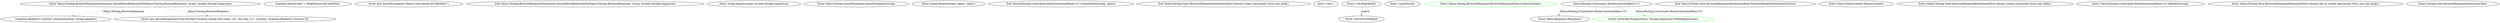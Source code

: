 digraph  {
n0 [cluster="Nancy.Testing.BrowserResponseExtensions.ShouldHaveRedirectedTo(Nancy.Testing.BrowserResponse, string, System.StringComparison)", label="Entry Nancy.Testing.BrowserResponseExtensions.ShouldHaveRedirectedTo(Nancy.Testing.BrowserResponse, string, System.StringComparison)", span="15-15"];
n1 [cluster="Nancy.Testing.BrowserResponseExtensions.ShouldHaveRedirectedTo(Nancy.Testing.BrowserResponse, string, System.StringComparison)", label="response.StatusCode != HttpStatusCode.SeeOther", span="17-17"];
n3 [cluster="Nancy.Testing.BrowserResponseExtensions.ShouldHaveRedirectedTo(Nancy.Testing.BrowserResponse, string, System.StringComparison)", label="!response.Headers[''Location''].Equals(location, stringComparer)", span="22-22"];
n4 [cluster="Nancy.Testing.BrowserResponseExtensions.ShouldHaveRedirectedTo(Nancy.Testing.BrowserResponse, string, System.StringComparison)", label="throw new AssertException(String.Format(''Location should have been: {0}, but was {1}'', location, response.Headers[''Location'']));", span="24-24"];
n2 [cluster="Nancy.Testing.BrowserResponseExtensions.ShouldHaveRedirectedTo(Nancy.Testing.BrowserResponse, string, System.StringComparison)", label="throw new AssertException(''Status code should be SeeOther'');", span="19-19"];
n5 [cluster="Nancy.Testing.BrowserResponseExtensions.ShouldHaveRedirectedTo(Nancy.Testing.BrowserResponse, string, System.StringComparison)", label="Exit Nancy.Testing.BrowserResponseExtensions.ShouldHaveRedirectedTo(Nancy.Testing.BrowserResponse, string, System.StringComparison)", span="15-15"];
n7 [cluster="string.Equals(string, System.StringComparison)", label="Entry string.Equals(string, System.StringComparison)", span="0-0"];
n6 [cluster="Nancy.Testing.AssertException.AssertException(string)", label="Entry Nancy.Testing.AssertException.AssertException(string)", span="21-21"];
n8 [cluster="string.Format(string, object, object)", label="Entry string.Format(string, object, object)", span="0-0"];
m0_16 [cluster="Nancy.Routing.Constraints.RouteConstraintBase<T>.CreateMatch(string, object)", file="BrowserResponseExtensionsTests.cs", label="Exit Nancy.Routing.Constraints.RouteConstraintBase<T>.CreateMatch(string, object)", span="28-28"];
m0_12 [cluster="Nancy.Testing.Tests.BrowserResponseExtensionsTests.Should_create_xdocument_from_xml_body()", file="BrowserResponseExtensionsTests.cs", label="Exit Nancy.Testing.Tests.BrowserResponseExtensionsTests.Should_create_xdocument_from_xml_body()", span="20-20"];
m0_20 [cluster="Unk.>", file="BrowserResponseExtensionsTests.cs", label="Entry Unk.>", span=""];
m0_13 [cluster="Unk.BodyAsXml", file="BrowserResponseExtensionsTests.cs", label="Entry Unk.BodyAsXml", span=""];
m0_14 [cluster="Unk.Element", file="BrowserResponseExtensionsTests.cs", label="Entry Unk.Element", span=""];
m0_15 [cluster="Unk.FirstOrDefault", file="BrowserResponseExtensionsTests.cs", label="Entry Unk.FirstOrDefault", span=""];
m0_8 [cluster="Nancy.Testing.BrowserResponse.BrowserResponse(Nancy.NancyContext)", color=green, community=0, file="BrowserResponseExtensionsTests.cs", label="Entry Nancy.Testing.BrowserResponse.BrowserResponse(Nancy.NancyContext)", prediction=0, span="17-17"];
m0_6 [cluster="Nancy.Response.Response()", file="BrowserResponseExtensionsTests.cs", label="Entry Nancy.Response.Response()", span="15-15"];
m0_5 [cluster="Nancy.Testing.Tests.BrowserResponseExtensionsTests.BrowserResponseExtensionsTests()", file="BrowserResponseExtensionsTests.cs", label="Exit Nancy.Testing.Tests.BrowserResponseExtensionsTests.BrowserResponseExtensionsTests()", span="10-10"];
m0_7 [cluster="Nancy.NancyContext.NancyContext()", file="BrowserResponseExtensionsTests.cs", label="Entry Nancy.NancyContext.NancyContext()", span="16-16"];
m0_9 [cluster="Nancy.Testing.Tests.BrowserResponseExtensionsTests.Should_create_xdocument_from_xml_body()", file="BrowserResponseExtensionsTests.cs", label="Entry Nancy.Testing.Tests.BrowserResponseExtensionsTests.Should_create_xdocument_from_xml_body()", span="20-20"];
m0_0 [cluster="Nancy.Routing.Constraints.RouteConstraintBase<T>.Matches(string)", file="BrowserResponseExtensionsTests.cs", label="Entry Nancy.Routing.Constraints.RouteConstraintBase<T>.Matches(string)", span="10-10"];
m0_1 [cluster="Nancy.Routing.Constraints.RouteConstraintBase<T>.Matches(string)", color=green, community=0, file="BrowserResponseExtensionsTests.cs", label="return constraint.Equals(Name, StringComparison.OrdinalIgnoreCase);", prediction=1, span="12-12"];
m0_17 [cluster="Nancy.Testing.Tests.BrowserResponseExtensionsTests.Should_fail_to_create_xdocument_from_non_xml_body()", file="BrowserResponseExtensionsTests.cs", label="Entry Nancy.Testing.Tests.BrowserResponseExtensionsTests.Should_fail_to_create_xdocument_from_non_xml_body()", span="28-28"];
m0_19 [cluster="Nancy.Testing.Tests.BrowserResponseExtensionsTests.Should_fail_to_create_xdocument_from_non_xml_body()", file="BrowserResponseExtensionsTests.cs", label="Nancy.Routing.Constraints.RouteConstraintBase<T>", span=""];
m0_21 [file="BrowserResponseExtensionsTests.cs", label="Nancy.Testing.Tests.BrowserResponseExtensionsTests", span=""];
n0 -> n3  [color=darkseagreen4, key=1, label="Nancy.Testing.BrowserResponse", style=dashed];
n0 -> n4  [color=darkseagreen4, key=1, label="Nancy.Testing.BrowserResponse", style=dashed];
m0_13 -> m0_15  [color=darkseagreen4, key=1, label=match, style=dashed];
m0_19 -> m0_1  [color=green, key=1, label="Nancy.Routing.Constraints.RouteConstraintBase<T>", style=dashed];
m0_19 -> m0_6  [color=darkseagreen4, key=1, label="Nancy.Routing.Constraints.RouteConstraintBase<T>", style=dashed];
}
